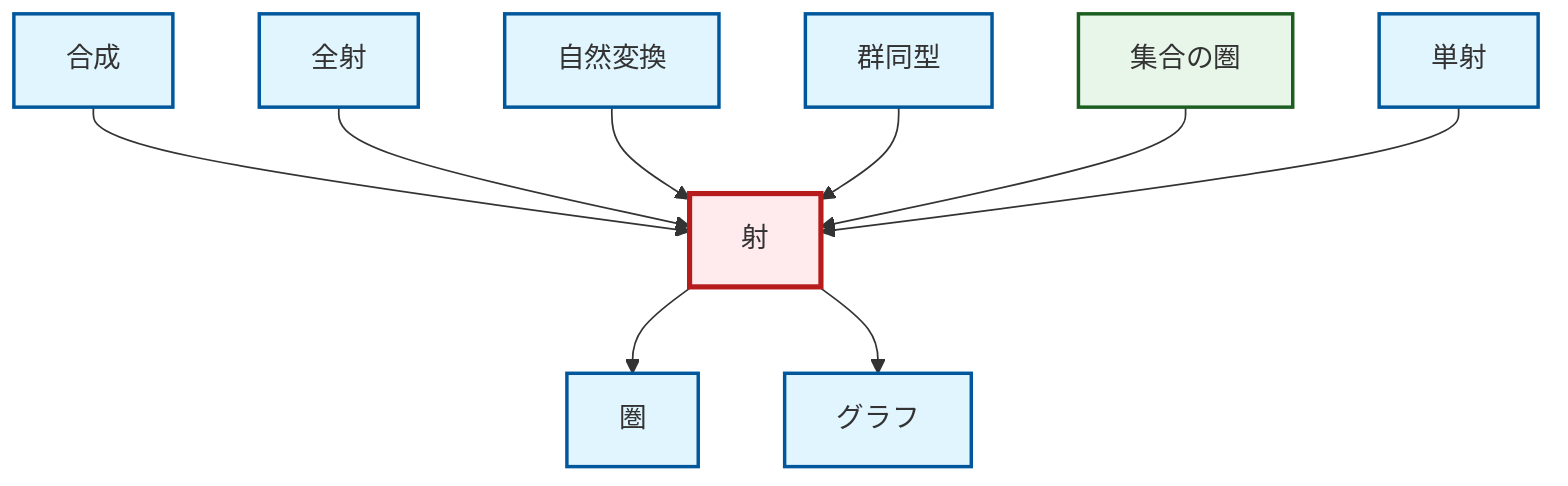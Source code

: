graph TD
    classDef definition fill:#e1f5fe,stroke:#01579b,stroke-width:2px
    classDef theorem fill:#f3e5f5,stroke:#4a148c,stroke-width:2px
    classDef axiom fill:#fff3e0,stroke:#e65100,stroke-width:2px
    classDef example fill:#e8f5e9,stroke:#1b5e20,stroke-width:2px
    classDef current fill:#ffebee,stroke:#b71c1c,stroke-width:3px
    ex-set-category["集合の圏"]:::example
    def-epimorphism["全射"]:::definition
    def-morphism["射"]:::definition
    def-composition["合成"]:::definition
    def-monomorphism["単射"]:::definition
    def-isomorphism["群同型"]:::definition
    def-category["圏"]:::definition
    def-natural-transformation["自然変換"]:::definition
    def-graph["グラフ"]:::definition
    def-composition --> def-morphism
    def-epimorphism --> def-morphism
    def-morphism --> def-category
    def-natural-transformation --> def-morphism
    def-isomorphism --> def-morphism
    ex-set-category --> def-morphism
    def-monomorphism --> def-morphism
    def-morphism --> def-graph
    class def-morphism current